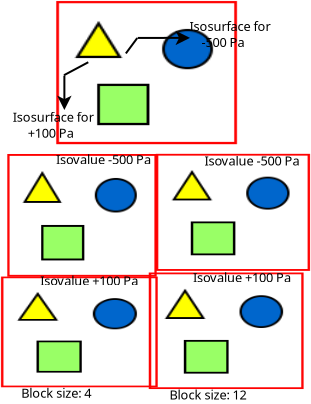 <?xml version="1.0" encoding="UTF-8"?>
<dia:diagram xmlns:dia="http://www.lysator.liu.se/~alla/dia/">
  <dia:layer name="Background" visible="true" active="true">
    <dia:object type="Standard - Image" version="0" id="O0">
      <dia:attribute name="obj_pos">
        <dia:point val="-0.169,10.495"/>
      </dia:attribute>
      <dia:attribute name="obj_bb">
        <dia:rectangle val="-0.219,10.445;8.921,17.703"/>
      </dia:attribute>
      <dia:attribute name="elem_corner">
        <dia:point val="-0.169,10.495"/>
      </dia:attribute>
      <dia:attribute name="elem_width">
        <dia:real val="9.04"/>
      </dia:attribute>
      <dia:attribute name="elem_height">
        <dia:real val="7.158"/>
      </dia:attribute>
      <dia:attribute name="draw_border">
        <dia:boolean val="false"/>
      </dia:attribute>
      <dia:attribute name="keep_aspect">
        <dia:boolean val="true"/>
      </dia:attribute>
      <dia:attribute name="file">
        <dia:string>#/home/abon/Submission_Working/images/png/applications/isabel_truesurfaces.png#</dia:string>
      </dia:attribute>
    </dia:object>
    <dia:object type="Standard - Text" version="1" id="O1">
      <dia:attribute name="obj_pos">
        <dia:point val="-2.341,16.528"/>
      </dia:attribute>
      <dia:attribute name="obj_bb">
        <dia:rectangle val="-2.341,15.914;2.04,17.517"/>
      </dia:attribute>
      <dia:attribute name="text">
        <dia:composite type="text">
          <dia:attribute name="string">
            <dia:string>#Isosurface for
     +100 Pa#</dia:string>
          </dia:attribute>
          <dia:attribute name="font">
            <dia:font family="sans" style="0" name="Helvetica"/>
          </dia:attribute>
          <dia:attribute name="height">
            <dia:real val="0.8"/>
          </dia:attribute>
          <dia:attribute name="pos">
            <dia:point val="-2.341,16.528"/>
          </dia:attribute>
          <dia:attribute name="color">
            <dia:color val="#000000"/>
          </dia:attribute>
          <dia:attribute name="alignment">
            <dia:enum val="0"/>
          </dia:attribute>
        </dia:composite>
      </dia:attribute>
      <dia:attribute name="valign">
        <dia:enum val="3"/>
      </dia:attribute>
    </dia:object>
    <dia:object type="Standard - Text" version="1" id="O2">
      <dia:attribute name="obj_pos">
        <dia:point val="11.128,21.126"/>
      </dia:attribute>
      <dia:attribute name="obj_bb">
        <dia:rectangle val="11.128,20.531;11.128,21.278"/>
      </dia:attribute>
      <dia:attribute name="text">
        <dia:composite type="text">
          <dia:attribute name="string">
            <dia:string>##</dia:string>
          </dia:attribute>
          <dia:attribute name="font">
            <dia:font family="sans" style="0" name="Helvetica"/>
          </dia:attribute>
          <dia:attribute name="height">
            <dia:real val="0.8"/>
          </dia:attribute>
          <dia:attribute name="pos">
            <dia:point val="11.128,21.126"/>
          </dia:attribute>
          <dia:attribute name="color">
            <dia:color val="#000000"/>
          </dia:attribute>
          <dia:attribute name="alignment">
            <dia:enum val="0"/>
          </dia:attribute>
        </dia:composite>
      </dia:attribute>
      <dia:attribute name="valign">
        <dia:enum val="3"/>
      </dia:attribute>
    </dia:object>
    <dia:group>
      <dia:object type="Standard - Line" version="0" id="O3">
        <dia:attribute name="obj_pos">
          <dia:point val="1.436,13.557"/>
        </dia:attribute>
        <dia:attribute name="obj_bb">
          <dia:rectangle val="0.153,13.49;1.504,14.273"/>
        </dia:attribute>
        <dia:attribute name="conn_endpoints">
          <dia:point val="1.436,13.557"/>
          <dia:point val="0.221,14.205"/>
        </dia:attribute>
        <dia:attribute name="numcp">
          <dia:int val="1"/>
        </dia:attribute>
      </dia:object>
      <dia:object type="Standard - Line" version="0" id="O4">
        <dia:attribute name="obj_pos">
          <dia:point val="0.241,14.226"/>
        </dia:attribute>
        <dia:attribute name="obj_bb">
          <dia:rectangle val="-0.121,14.175;0.603,16.059"/>
        </dia:attribute>
        <dia:attribute name="conn_endpoints">
          <dia:point val="0.241,14.226"/>
          <dia:point val="0.241,15.947"/>
        </dia:attribute>
        <dia:attribute name="numcp">
          <dia:int val="1"/>
        </dia:attribute>
        <dia:attribute name="end_arrow">
          <dia:enum val="22"/>
        </dia:attribute>
        <dia:attribute name="end_arrow_length">
          <dia:real val="0.5"/>
        </dia:attribute>
        <dia:attribute name="end_arrow_width">
          <dia:real val="0.5"/>
        </dia:attribute>
      </dia:object>
    </dia:group>
    <dia:object type="Standard - Text" version="1" id="O5">
      <dia:attribute name="obj_pos">
        <dia:point val="-1.917,30.336"/>
      </dia:attribute>
      <dia:attribute name="obj_bb">
        <dia:rectangle val="-1.917,29.741;2.083,30.488"/>
      </dia:attribute>
      <dia:attribute name="text">
        <dia:composite type="text">
          <dia:attribute name="string">
            <dia:string>#Block size: 4#</dia:string>
          </dia:attribute>
          <dia:attribute name="font">
            <dia:font family="sans" style="0" name="Helvetica"/>
          </dia:attribute>
          <dia:attribute name="height">
            <dia:real val="0.8"/>
          </dia:attribute>
          <dia:attribute name="pos">
            <dia:point val="-1.917,30.336"/>
          </dia:attribute>
          <dia:attribute name="color">
            <dia:color val="#000000"/>
          </dia:attribute>
          <dia:attribute name="alignment">
            <dia:enum val="0"/>
          </dia:attribute>
        </dia:composite>
      </dia:attribute>
      <dia:attribute name="valign">
        <dia:enum val="3"/>
      </dia:attribute>
    </dia:object>
    <dia:object type="Standard - Text" version="1" id="O6">
      <dia:attribute name="obj_pos">
        <dia:point val="5.491,30.42"/>
      </dia:attribute>
      <dia:attribute name="obj_bb">
        <dia:rectangle val="5.491,29.825;9.898,30.573"/>
      </dia:attribute>
      <dia:attribute name="text">
        <dia:composite type="text">
          <dia:attribute name="string">
            <dia:string>#Block size: 12#</dia:string>
          </dia:attribute>
          <dia:attribute name="font">
            <dia:font family="sans" style="0" name="Helvetica"/>
          </dia:attribute>
          <dia:attribute name="height">
            <dia:real val="0.8"/>
          </dia:attribute>
          <dia:attribute name="pos">
            <dia:point val="5.491,30.42"/>
          </dia:attribute>
          <dia:attribute name="color">
            <dia:color val="#000000"/>
          </dia:attribute>
          <dia:attribute name="alignment">
            <dia:enum val="0"/>
          </dia:attribute>
        </dia:composite>
      </dia:attribute>
      <dia:attribute name="valign">
        <dia:enum val="3"/>
      </dia:attribute>
    </dia:object>
    <dia:object type="Standard - Text" version="1" id="O7">
      <dia:attribute name="obj_pos">
        <dia:point val="6.497,12.0"/>
      </dia:attribute>
      <dia:attribute name="obj_bb">
        <dia:rectangle val="6.497,11.405;10.86,12.952"/>
      </dia:attribute>
      <dia:attribute name="text">
        <dia:composite type="text">
          <dia:attribute name="string">
            <dia:string>#Isosurface for
    -500 Pa#</dia:string>
          </dia:attribute>
          <dia:attribute name="font">
            <dia:font family="sans" style="0" name="Helvetica"/>
          </dia:attribute>
          <dia:attribute name="height">
            <dia:real val="0.8"/>
          </dia:attribute>
          <dia:attribute name="pos">
            <dia:point val="6.497,12.0"/>
          </dia:attribute>
          <dia:attribute name="color">
            <dia:color val="#000000"/>
          </dia:attribute>
          <dia:attribute name="alignment">
            <dia:enum val="0"/>
          </dia:attribute>
        </dia:composite>
      </dia:attribute>
      <dia:attribute name="valign">
        <dia:enum val="3"/>
      </dia:attribute>
    </dia:object>
    <dia:group>
      <dia:object type="Standard - Image" version="0" id="O8">
        <dia:attribute name="obj_pos">
          <dia:point val="-2.615,18.143"/>
        </dia:attribute>
        <dia:attribute name="obj_bb">
          <dia:rectangle val="-2.665,18.093;4.907,24.332"/>
        </dia:attribute>
        <dia:attribute name="elem_corner">
          <dia:point val="-2.615,18.143"/>
        </dia:attribute>
        <dia:attribute name="elem_width">
          <dia:real val="7.472"/>
        </dia:attribute>
        <dia:attribute name="elem_height">
          <dia:real val="6.139"/>
        </dia:attribute>
        <dia:attribute name="draw_border">
          <dia:boolean val="false"/>
        </dia:attribute>
        <dia:attribute name="keep_aspect">
          <dia:boolean val="true"/>
        </dia:attribute>
        <dia:attribute name="file">
          <dia:string>#/home/abon/Submission_Working/images/png/applications/isabel_likelihoodsurf_minus500_block4.png#</dia:string>
        </dia:attribute>
      </dia:object>
      <dia:object type="Standard - Image" version="0" id="O9">
        <dia:attribute name="obj_pos">
          <dia:point val="4.816,18.135"/>
        </dia:attribute>
        <dia:attribute name="obj_bb">
          <dia:rectangle val="4.766,18.085;12.573,24.037"/>
        </dia:attribute>
        <dia:attribute name="elem_corner">
          <dia:point val="4.816,18.135"/>
        </dia:attribute>
        <dia:attribute name="elem_width">
          <dia:real val="7.707"/>
        </dia:attribute>
        <dia:attribute name="elem_height">
          <dia:real val="5.852"/>
        </dia:attribute>
        <dia:attribute name="draw_border">
          <dia:boolean val="false"/>
        </dia:attribute>
        <dia:attribute name="keep_aspect">
          <dia:boolean val="true"/>
        </dia:attribute>
        <dia:attribute name="file">
          <dia:string>#/home/abon/Submission_Working/images/png/applications/isabel_likelihoodsurf_minus500_block12.png#</dia:string>
        </dia:attribute>
      </dia:object>
      <dia:object type="Standard - Text" version="1" id="O10">
        <dia:attribute name="obj_pos">
          <dia:point val="7.242,18.724"/>
        </dia:attribute>
        <dia:attribute name="obj_bb">
          <dia:rectangle val="7.242,18.13;12.514,18.877"/>
        </dia:attribute>
        <dia:attribute name="text">
          <dia:composite type="text">
            <dia:attribute name="string">
              <dia:string>#Isovalue -500 Pa#</dia:string>
            </dia:attribute>
            <dia:attribute name="font">
              <dia:font family="sans" style="0" name="Helvetica"/>
            </dia:attribute>
            <dia:attribute name="height">
              <dia:real val="0.8"/>
            </dia:attribute>
            <dia:attribute name="pos">
              <dia:point val="7.242,18.724"/>
            </dia:attribute>
            <dia:attribute name="color">
              <dia:color val="#000000"/>
            </dia:attribute>
            <dia:attribute name="alignment">
              <dia:enum val="0"/>
            </dia:attribute>
          </dia:composite>
        </dia:attribute>
        <dia:attribute name="valign">
          <dia:enum val="3"/>
        </dia:attribute>
      </dia:object>
      <dia:object type="Standard - Text" version="1" id="O11">
        <dia:attribute name="obj_pos">
          <dia:point val="-0.181,18.661"/>
        </dia:attribute>
        <dia:attribute name="obj_bb">
          <dia:rectangle val="-0.181,18.066;5.092,18.813"/>
        </dia:attribute>
        <dia:attribute name="text">
          <dia:composite type="text">
            <dia:attribute name="string">
              <dia:string>#Isovalue -500 Pa#</dia:string>
            </dia:attribute>
            <dia:attribute name="font">
              <dia:font family="sans" style="0" name="Helvetica"/>
            </dia:attribute>
            <dia:attribute name="height">
              <dia:real val="0.8"/>
            </dia:attribute>
            <dia:attribute name="pos">
              <dia:point val="-0.181,18.661"/>
            </dia:attribute>
            <dia:attribute name="color">
              <dia:color val="#000000"/>
            </dia:attribute>
            <dia:attribute name="alignment">
              <dia:enum val="0"/>
            </dia:attribute>
          </dia:composite>
        </dia:attribute>
        <dia:attribute name="valign">
          <dia:enum val="3"/>
        </dia:attribute>
      </dia:object>
    </dia:group>
    <dia:group>
      <dia:object type="Standard - Image" version="0" id="O12">
        <dia:attribute name="obj_pos">
          <dia:point val="-2.928,24.273"/>
        </dia:attribute>
        <dia:attribute name="obj_bb">
          <dia:rectangle val="-2.978,24.223;4.96,29.86"/>
        </dia:attribute>
        <dia:attribute name="elem_corner">
          <dia:point val="-2.928,24.273"/>
        </dia:attribute>
        <dia:attribute name="elem_width">
          <dia:real val="7.838"/>
        </dia:attribute>
        <dia:attribute name="elem_height">
          <dia:real val="5.537"/>
        </dia:attribute>
        <dia:attribute name="draw_border">
          <dia:boolean val="false"/>
        </dia:attribute>
        <dia:attribute name="keep_aspect">
          <dia:boolean val="true"/>
        </dia:attribute>
        <dia:attribute name="file">
          <dia:string>#/home/abon/Submission_Working/images/png/applications/isabel_likelihoodsurf_100_block4.png#</dia:string>
        </dia:attribute>
      </dia:object>
      <dia:object type="Standard - Image" version="0" id="O13">
        <dia:attribute name="obj_pos">
          <dia:point val="4.462,24.07"/>
        </dia:attribute>
        <dia:attribute name="obj_bb">
          <dia:rectangle val="4.412,24.02;12.253,29.949"/>
        </dia:attribute>
        <dia:attribute name="elem_corner">
          <dia:point val="4.462,24.07"/>
        </dia:attribute>
        <dia:attribute name="elem_width">
          <dia:real val="7.741"/>
        </dia:attribute>
        <dia:attribute name="elem_height">
          <dia:real val="5.829"/>
        </dia:attribute>
        <dia:attribute name="border_width">
          <dia:real val="0.1"/>
        </dia:attribute>
        <dia:attribute name="draw_border">
          <dia:boolean val="false"/>
        </dia:attribute>
        <dia:attribute name="keep_aspect">
          <dia:boolean val="true"/>
        </dia:attribute>
        <dia:attribute name="file">
          <dia:string>#/home/abon/Submission_Working/images/png/applications/isabel_likelihoodsurf_100_block12.png#</dia:string>
        </dia:attribute>
      </dia:object>
      <dia:object type="Standard - Text" version="1" id="O14">
        <dia:attribute name="obj_pos">
          <dia:point val="6.674,24.553"/>
        </dia:attribute>
        <dia:attribute name="obj_bb">
          <dia:rectangle val="6.674,23.958;12.254,24.706"/>
        </dia:attribute>
        <dia:attribute name="text">
          <dia:composite type="text">
            <dia:attribute name="string">
              <dia:string>#Isovalue +100 Pa#</dia:string>
            </dia:attribute>
            <dia:attribute name="font">
              <dia:font family="sans" style="0" name="Helvetica"/>
            </dia:attribute>
            <dia:attribute name="height">
              <dia:real val="0.8"/>
            </dia:attribute>
            <dia:attribute name="pos">
              <dia:point val="6.674,24.553"/>
            </dia:attribute>
            <dia:attribute name="color">
              <dia:color val="#000000"/>
            </dia:attribute>
            <dia:attribute name="alignment">
              <dia:enum val="0"/>
            </dia:attribute>
          </dia:composite>
        </dia:attribute>
        <dia:attribute name="valign">
          <dia:enum val="3"/>
        </dia:attribute>
      </dia:object>
      <dia:object type="Standard - Text" version="1" id="O15">
        <dia:attribute name="obj_pos">
          <dia:point val="-0.965,24.714"/>
        </dia:attribute>
        <dia:attribute name="obj_bb">
          <dia:rectangle val="-0.965,24.119;4.615,24.866"/>
        </dia:attribute>
        <dia:attribute name="text">
          <dia:composite type="text">
            <dia:attribute name="string">
              <dia:string>#Isovalue +100 Pa#</dia:string>
            </dia:attribute>
            <dia:attribute name="font">
              <dia:font family="sans" style="0" name="Helvetica"/>
            </dia:attribute>
            <dia:attribute name="height">
              <dia:real val="0.8"/>
            </dia:attribute>
            <dia:attribute name="pos">
              <dia:point val="-0.965,24.714"/>
            </dia:attribute>
            <dia:attribute name="color">
              <dia:color val="#000000"/>
            </dia:attribute>
            <dia:attribute name="alignment">
              <dia:enum val="0"/>
            </dia:attribute>
          </dia:composite>
        </dia:attribute>
        <dia:attribute name="valign">
          <dia:enum val="3"/>
        </dia:attribute>
      </dia:object>
    </dia:group>
    <dia:group>
      <dia:object type="Standard - Line" version="0" id="O16">
        <dia:attribute name="obj_pos">
          <dia:point val="3.315,13.117"/>
        </dia:attribute>
        <dia:attribute name="obj_bb">
          <dia:rectangle val="3.245,12.276;3.955,13.187"/>
        </dia:attribute>
        <dia:attribute name="conn_endpoints">
          <dia:point val="3.315,13.117"/>
          <dia:point val="3.885,12.346"/>
        </dia:attribute>
        <dia:attribute name="numcp">
          <dia:int val="1"/>
        </dia:attribute>
      </dia:object>
      <dia:object type="Standard - Line" version="0" id="O17">
        <dia:attribute name="obj_pos">
          <dia:point val="3.908,12.341"/>
        </dia:attribute>
        <dia:attribute name="obj_bb">
          <dia:rectangle val="3.858,11.978;6.631,12.702"/>
        </dia:attribute>
        <dia:attribute name="conn_endpoints">
          <dia:point val="3.908,12.341"/>
          <dia:point val="6.52,12.339"/>
        </dia:attribute>
        <dia:attribute name="numcp">
          <dia:int val="1"/>
        </dia:attribute>
        <dia:attribute name="end_arrow">
          <dia:enum val="22"/>
        </dia:attribute>
        <dia:attribute name="end_arrow_length">
          <dia:real val="0.5"/>
        </dia:attribute>
        <dia:attribute name="end_arrow_width">
          <dia:real val="0.5"/>
        </dia:attribute>
      </dia:object>
    </dia:group>
  </dia:layer>
</dia:diagram>
